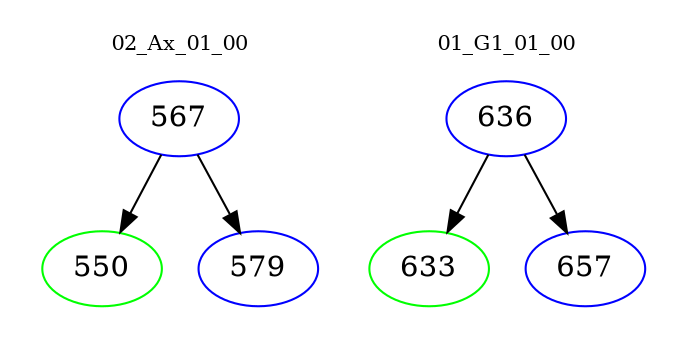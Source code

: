 digraph{
subgraph cluster_0 {
color = white
label = "02_Ax_01_00";
fontsize=10;
T0_567 [label="567", color="blue"]
T0_567 -> T0_550 [color="black"]
T0_550 [label="550", color="green"]
T0_567 -> T0_579 [color="black"]
T0_579 [label="579", color="blue"]
}
subgraph cluster_1 {
color = white
label = "01_G1_01_00";
fontsize=10;
T1_636 [label="636", color="blue"]
T1_636 -> T1_633 [color="black"]
T1_633 [label="633", color="green"]
T1_636 -> T1_657 [color="black"]
T1_657 [label="657", color="blue"]
}
}
